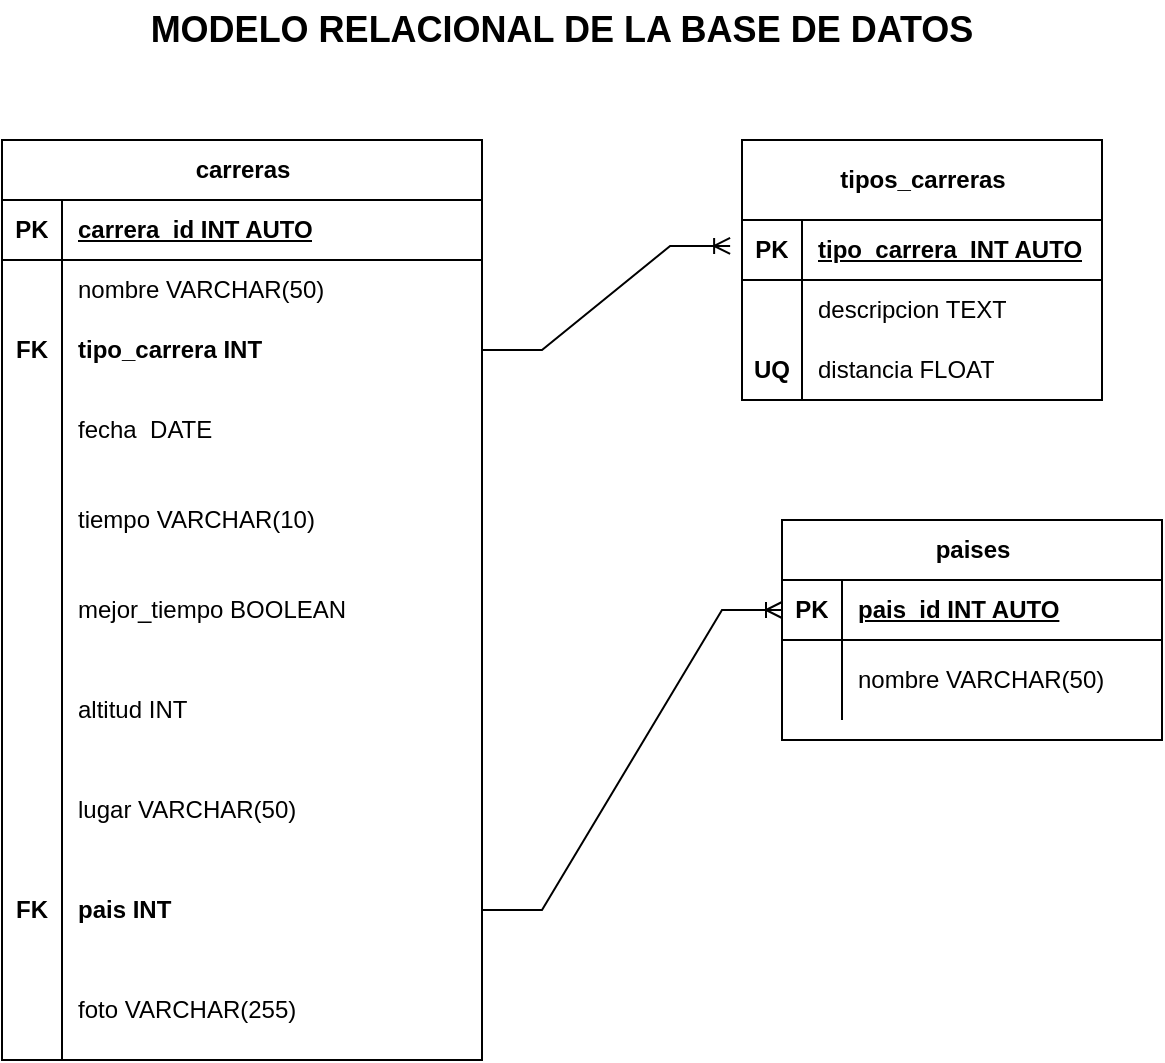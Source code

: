 <mxfile version="21.4.0" type="device">
  <diagram name="Page-1" id="haiTbo_969Md7w-d9Ty2">
    <mxGraphModel dx="1090" dy="453" grid="1" gridSize="10" guides="1" tooltips="1" connect="1" arrows="1" fold="1" page="1" pageScale="1" pageWidth="850" pageHeight="1100" math="0" shadow="0">
      <root>
        <mxCell id="0" />
        <mxCell id="1" parent="0" />
        <mxCell id="uhBUsGyWU1wg1XsKq7hP-1" value="carreras" style="shape=table;startSize=30;container=1;collapsible=1;childLayout=tableLayout;fixedRows=1;rowLines=0;fontStyle=1;align=center;resizeLast=1;html=1;" parent="1" vertex="1">
          <mxGeometry x="120" y="110" width="240" height="460" as="geometry" />
        </mxCell>
        <mxCell id="uhBUsGyWU1wg1XsKq7hP-2" value="" style="shape=tableRow;horizontal=0;startSize=0;swimlaneHead=0;swimlaneBody=0;fillColor=none;collapsible=0;dropTarget=0;points=[[0,0.5],[1,0.5]];portConstraint=eastwest;top=0;left=0;right=0;bottom=1;" parent="uhBUsGyWU1wg1XsKq7hP-1" vertex="1">
          <mxGeometry y="30" width="240" height="30" as="geometry" />
        </mxCell>
        <mxCell id="uhBUsGyWU1wg1XsKq7hP-3" value="PK" style="shape=partialRectangle;connectable=0;fillColor=none;top=0;left=0;bottom=0;right=0;fontStyle=1;overflow=hidden;whiteSpace=wrap;html=1;" parent="uhBUsGyWU1wg1XsKq7hP-2" vertex="1">
          <mxGeometry width="30" height="30" as="geometry">
            <mxRectangle width="30" height="30" as="alternateBounds" />
          </mxGeometry>
        </mxCell>
        <mxCell id="uhBUsGyWU1wg1XsKq7hP-4" value="carrera_id INT AUTO" style="shape=partialRectangle;connectable=0;fillColor=none;top=0;left=0;bottom=0;right=0;align=left;spacingLeft=6;fontStyle=5;overflow=hidden;whiteSpace=wrap;html=1;" parent="uhBUsGyWU1wg1XsKq7hP-2" vertex="1">
          <mxGeometry x="30" width="210" height="30" as="geometry">
            <mxRectangle width="210" height="30" as="alternateBounds" />
          </mxGeometry>
        </mxCell>
        <mxCell id="uhBUsGyWU1wg1XsKq7hP-5" value="" style="shape=tableRow;horizontal=0;startSize=0;swimlaneHead=0;swimlaneBody=0;fillColor=none;collapsible=0;dropTarget=0;points=[[0,0.5],[1,0.5]];portConstraint=eastwest;top=0;left=0;right=0;bottom=0;" parent="uhBUsGyWU1wg1XsKq7hP-1" vertex="1">
          <mxGeometry y="60" width="240" height="30" as="geometry" />
        </mxCell>
        <mxCell id="uhBUsGyWU1wg1XsKq7hP-6" value="" style="shape=partialRectangle;connectable=0;fillColor=none;top=0;left=0;bottom=0;right=0;editable=1;overflow=hidden;whiteSpace=wrap;html=1;" parent="uhBUsGyWU1wg1XsKq7hP-5" vertex="1">
          <mxGeometry width="30" height="30" as="geometry">
            <mxRectangle width="30" height="30" as="alternateBounds" />
          </mxGeometry>
        </mxCell>
        <mxCell id="uhBUsGyWU1wg1XsKq7hP-7" value="nombre VARCHAR(50)" style="shape=partialRectangle;connectable=0;fillColor=none;top=0;left=0;bottom=0;right=0;align=left;spacingLeft=6;overflow=hidden;whiteSpace=wrap;html=1;" parent="uhBUsGyWU1wg1XsKq7hP-5" vertex="1">
          <mxGeometry x="30" width="210" height="30" as="geometry">
            <mxRectangle width="210" height="30" as="alternateBounds" />
          </mxGeometry>
        </mxCell>
        <mxCell id="uhBUsGyWU1wg1XsKq7hP-8" value="" style="shape=tableRow;horizontal=0;startSize=0;swimlaneHead=0;swimlaneBody=0;fillColor=none;collapsible=0;dropTarget=0;points=[[0,0.5],[1,0.5]];portConstraint=eastwest;top=0;left=0;right=0;bottom=0;" parent="uhBUsGyWU1wg1XsKq7hP-1" vertex="1">
          <mxGeometry y="90" width="240" height="30" as="geometry" />
        </mxCell>
        <mxCell id="uhBUsGyWU1wg1XsKq7hP-9" value="&lt;b&gt;FK&lt;/b&gt;" style="shape=partialRectangle;connectable=0;fillColor=none;top=0;left=0;bottom=0;right=0;editable=1;overflow=hidden;whiteSpace=wrap;html=1;" parent="uhBUsGyWU1wg1XsKq7hP-8" vertex="1">
          <mxGeometry width="30" height="30" as="geometry">
            <mxRectangle width="30" height="30" as="alternateBounds" />
          </mxGeometry>
        </mxCell>
        <mxCell id="uhBUsGyWU1wg1XsKq7hP-10" value="&lt;font style=&quot;font-size: 12px;&quot;&gt;&lt;b style=&quot;&quot;&gt;tipo_carrera INT&lt;/b&gt;&lt;/font&gt;" style="shape=partialRectangle;connectable=0;fillColor=none;top=0;left=0;bottom=0;right=0;align=left;spacingLeft=6;overflow=hidden;whiteSpace=wrap;html=1;" parent="uhBUsGyWU1wg1XsKq7hP-8" vertex="1">
          <mxGeometry x="30" width="210" height="30" as="geometry">
            <mxRectangle width="210" height="30" as="alternateBounds" />
          </mxGeometry>
        </mxCell>
        <mxCell id="uhBUsGyWU1wg1XsKq7hP-11" value="" style="shape=tableRow;horizontal=0;startSize=0;swimlaneHead=0;swimlaneBody=0;fillColor=none;collapsible=0;dropTarget=0;points=[[0,0.5],[1,0.5]];portConstraint=eastwest;top=0;left=0;right=0;bottom=0;" parent="uhBUsGyWU1wg1XsKq7hP-1" vertex="1">
          <mxGeometry y="120" width="240" height="50" as="geometry" />
        </mxCell>
        <mxCell id="uhBUsGyWU1wg1XsKq7hP-12" value="" style="shape=partialRectangle;connectable=0;fillColor=none;top=0;left=0;bottom=0;right=0;editable=1;overflow=hidden;whiteSpace=wrap;html=1;" parent="uhBUsGyWU1wg1XsKq7hP-11" vertex="1">
          <mxGeometry width="30" height="50" as="geometry">
            <mxRectangle width="30" height="50" as="alternateBounds" />
          </mxGeometry>
        </mxCell>
        <mxCell id="uhBUsGyWU1wg1XsKq7hP-13" value="fecha&amp;nbsp; DATE" style="shape=partialRectangle;connectable=0;fillColor=none;top=0;left=0;bottom=0;right=0;align=left;spacingLeft=6;overflow=hidden;whiteSpace=wrap;html=1;" parent="uhBUsGyWU1wg1XsKq7hP-11" vertex="1">
          <mxGeometry x="30" width="210" height="50" as="geometry">
            <mxRectangle width="210" height="50" as="alternateBounds" />
          </mxGeometry>
        </mxCell>
        <mxCell id="uhBUsGyWU1wg1XsKq7hP-53" value="" style="shape=tableRow;horizontal=0;startSize=0;swimlaneHead=0;swimlaneBody=0;fillColor=none;collapsible=0;dropTarget=0;points=[[0,0.5],[1,0.5]];portConstraint=eastwest;top=0;left=0;right=0;bottom=0;" parent="uhBUsGyWU1wg1XsKq7hP-1" vertex="1">
          <mxGeometry y="170" width="240" height="40" as="geometry" />
        </mxCell>
        <mxCell id="uhBUsGyWU1wg1XsKq7hP-54" value="" style="shape=partialRectangle;connectable=0;fillColor=none;top=0;left=0;bottom=0;right=0;editable=1;overflow=hidden;whiteSpace=wrap;html=1;" parent="uhBUsGyWU1wg1XsKq7hP-53" vertex="1">
          <mxGeometry width="30" height="40" as="geometry">
            <mxRectangle width="30" height="40" as="alternateBounds" />
          </mxGeometry>
        </mxCell>
        <mxCell id="uhBUsGyWU1wg1XsKq7hP-55" value="tiempo VARCHAR(10)" style="shape=partialRectangle;connectable=0;fillColor=none;top=0;left=0;bottom=0;right=0;align=left;spacingLeft=6;overflow=hidden;whiteSpace=wrap;html=1;" parent="uhBUsGyWU1wg1XsKq7hP-53" vertex="1">
          <mxGeometry x="30" width="210" height="40" as="geometry">
            <mxRectangle width="210" height="40" as="alternateBounds" />
          </mxGeometry>
        </mxCell>
        <mxCell id="uhBUsGyWU1wg1XsKq7hP-56" value="" style="shape=tableRow;horizontal=0;startSize=0;swimlaneHead=0;swimlaneBody=0;fillColor=none;collapsible=0;dropTarget=0;points=[[0,0.5],[1,0.5]];portConstraint=eastwest;top=0;left=0;right=0;bottom=0;" parent="uhBUsGyWU1wg1XsKq7hP-1" vertex="1">
          <mxGeometry y="210" width="240" height="50" as="geometry" />
        </mxCell>
        <mxCell id="uhBUsGyWU1wg1XsKq7hP-57" value="" style="shape=partialRectangle;connectable=0;fillColor=none;top=0;left=0;bottom=0;right=0;editable=1;overflow=hidden;whiteSpace=wrap;html=1;" parent="uhBUsGyWU1wg1XsKq7hP-56" vertex="1">
          <mxGeometry width="30" height="50" as="geometry">
            <mxRectangle width="30" height="50" as="alternateBounds" />
          </mxGeometry>
        </mxCell>
        <mxCell id="uhBUsGyWU1wg1XsKq7hP-58" value="mejor_tiempo BOOLEAN" style="shape=partialRectangle;connectable=0;fillColor=none;top=0;left=0;bottom=0;right=0;align=left;spacingLeft=6;overflow=hidden;whiteSpace=wrap;html=1;" parent="uhBUsGyWU1wg1XsKq7hP-56" vertex="1">
          <mxGeometry x="30" width="210" height="50" as="geometry">
            <mxRectangle width="210" height="50" as="alternateBounds" />
          </mxGeometry>
        </mxCell>
        <mxCell id="uhBUsGyWU1wg1XsKq7hP-59" value="" style="shape=tableRow;horizontal=0;startSize=0;swimlaneHead=0;swimlaneBody=0;fillColor=none;collapsible=0;dropTarget=0;points=[[0,0.5],[1,0.5]];portConstraint=eastwest;top=0;left=0;right=0;bottom=0;" parent="uhBUsGyWU1wg1XsKq7hP-1" vertex="1">
          <mxGeometry y="260" width="240" height="50" as="geometry" />
        </mxCell>
        <mxCell id="uhBUsGyWU1wg1XsKq7hP-60" value="" style="shape=partialRectangle;connectable=0;fillColor=none;top=0;left=0;bottom=0;right=0;editable=1;overflow=hidden;whiteSpace=wrap;html=1;" parent="uhBUsGyWU1wg1XsKq7hP-59" vertex="1">
          <mxGeometry width="30" height="50" as="geometry">
            <mxRectangle width="30" height="50" as="alternateBounds" />
          </mxGeometry>
        </mxCell>
        <mxCell id="uhBUsGyWU1wg1XsKq7hP-61" value="altitud INT" style="shape=partialRectangle;connectable=0;fillColor=none;top=0;left=0;bottom=0;right=0;align=left;spacingLeft=6;overflow=hidden;whiteSpace=wrap;html=1;" parent="uhBUsGyWU1wg1XsKq7hP-59" vertex="1">
          <mxGeometry x="30" width="210" height="50" as="geometry">
            <mxRectangle width="210" height="50" as="alternateBounds" />
          </mxGeometry>
        </mxCell>
        <mxCell id="uhBUsGyWU1wg1XsKq7hP-62" value="" style="shape=tableRow;horizontal=0;startSize=0;swimlaneHead=0;swimlaneBody=0;fillColor=none;collapsible=0;dropTarget=0;points=[[0,0.5],[1,0.5]];portConstraint=eastwest;top=0;left=0;right=0;bottom=0;" parent="uhBUsGyWU1wg1XsKq7hP-1" vertex="1">
          <mxGeometry y="310" width="240" height="50" as="geometry" />
        </mxCell>
        <mxCell id="uhBUsGyWU1wg1XsKq7hP-63" value="" style="shape=partialRectangle;connectable=0;fillColor=none;top=0;left=0;bottom=0;right=0;editable=1;overflow=hidden;whiteSpace=wrap;html=1;" parent="uhBUsGyWU1wg1XsKq7hP-62" vertex="1">
          <mxGeometry width="30" height="50" as="geometry">
            <mxRectangle width="30" height="50" as="alternateBounds" />
          </mxGeometry>
        </mxCell>
        <mxCell id="uhBUsGyWU1wg1XsKq7hP-64" value="lugar VARCHAR(50)" style="shape=partialRectangle;connectable=0;fillColor=none;top=0;left=0;bottom=0;right=0;align=left;spacingLeft=6;overflow=hidden;whiteSpace=wrap;html=1;" parent="uhBUsGyWU1wg1XsKq7hP-62" vertex="1">
          <mxGeometry x="30" width="210" height="50" as="geometry">
            <mxRectangle width="210" height="50" as="alternateBounds" />
          </mxGeometry>
        </mxCell>
        <mxCell id="uhBUsGyWU1wg1XsKq7hP-65" value="" style="shape=tableRow;horizontal=0;startSize=0;swimlaneHead=0;swimlaneBody=0;fillColor=none;collapsible=0;dropTarget=0;points=[[0,0.5],[1,0.5]];portConstraint=eastwest;top=0;left=0;right=0;bottom=0;" parent="uhBUsGyWU1wg1XsKq7hP-1" vertex="1">
          <mxGeometry y="360" width="240" height="50" as="geometry" />
        </mxCell>
        <mxCell id="uhBUsGyWU1wg1XsKq7hP-66" value="&lt;b&gt;FK&lt;/b&gt;" style="shape=partialRectangle;connectable=0;fillColor=none;top=0;left=0;bottom=0;right=0;editable=1;overflow=hidden;whiteSpace=wrap;html=1;" parent="uhBUsGyWU1wg1XsKq7hP-65" vertex="1">
          <mxGeometry width="30" height="50" as="geometry">
            <mxRectangle width="30" height="50" as="alternateBounds" />
          </mxGeometry>
        </mxCell>
        <mxCell id="uhBUsGyWU1wg1XsKq7hP-67" value="&lt;b&gt;pais INT&lt;/b&gt;" style="shape=partialRectangle;connectable=0;fillColor=none;top=0;left=0;bottom=0;right=0;align=left;spacingLeft=6;overflow=hidden;whiteSpace=wrap;html=1;" parent="uhBUsGyWU1wg1XsKq7hP-65" vertex="1">
          <mxGeometry x="30" width="210" height="50" as="geometry">
            <mxRectangle width="210" height="50" as="alternateBounds" />
          </mxGeometry>
        </mxCell>
        <mxCell id="uhBUsGyWU1wg1XsKq7hP-68" value="" style="shape=tableRow;horizontal=0;startSize=0;swimlaneHead=0;swimlaneBody=0;fillColor=none;collapsible=0;dropTarget=0;points=[[0,0.5],[1,0.5]];portConstraint=eastwest;top=0;left=0;right=0;bottom=0;" parent="uhBUsGyWU1wg1XsKq7hP-1" vertex="1">
          <mxGeometry y="410" width="240" height="50" as="geometry" />
        </mxCell>
        <mxCell id="uhBUsGyWU1wg1XsKq7hP-69" value="" style="shape=partialRectangle;connectable=0;fillColor=none;top=0;left=0;bottom=0;right=0;editable=1;overflow=hidden;whiteSpace=wrap;html=1;" parent="uhBUsGyWU1wg1XsKq7hP-68" vertex="1">
          <mxGeometry width="30" height="50" as="geometry">
            <mxRectangle width="30" height="50" as="alternateBounds" />
          </mxGeometry>
        </mxCell>
        <mxCell id="uhBUsGyWU1wg1XsKq7hP-70" value="foto VARCHAR(255)" style="shape=partialRectangle;connectable=0;fillColor=none;top=0;left=0;bottom=0;right=0;align=left;spacingLeft=6;overflow=hidden;whiteSpace=wrap;html=1;" parent="uhBUsGyWU1wg1XsKq7hP-68" vertex="1">
          <mxGeometry x="30" width="210" height="50" as="geometry">
            <mxRectangle width="210" height="50" as="alternateBounds" />
          </mxGeometry>
        </mxCell>
        <mxCell id="uhBUsGyWU1wg1XsKq7hP-71" value="tipos_carreras" style="shape=table;startSize=40;container=1;collapsible=1;childLayout=tableLayout;fixedRows=1;rowLines=0;fontStyle=1;align=center;resizeLast=1;html=1;" parent="1" vertex="1">
          <mxGeometry x="490" y="110" width="180" height="130" as="geometry" />
        </mxCell>
        <mxCell id="uhBUsGyWU1wg1XsKq7hP-72" value="" style="shape=tableRow;horizontal=0;startSize=0;swimlaneHead=0;swimlaneBody=0;fillColor=none;collapsible=0;dropTarget=0;points=[[0,0.5],[1,0.5]];portConstraint=eastwest;top=0;left=0;right=0;bottom=1;" parent="uhBUsGyWU1wg1XsKq7hP-71" vertex="1">
          <mxGeometry y="40" width="180" height="30" as="geometry" />
        </mxCell>
        <mxCell id="uhBUsGyWU1wg1XsKq7hP-73" value="PK" style="shape=partialRectangle;connectable=0;fillColor=none;top=0;left=0;bottom=0;right=0;fontStyle=1;overflow=hidden;whiteSpace=wrap;html=1;" parent="uhBUsGyWU1wg1XsKq7hP-72" vertex="1">
          <mxGeometry width="30" height="30" as="geometry">
            <mxRectangle width="30" height="30" as="alternateBounds" />
          </mxGeometry>
        </mxCell>
        <mxCell id="uhBUsGyWU1wg1XsKq7hP-74" value="tipo_carrera&amp;nbsp; INT AUTO" style="shape=partialRectangle;connectable=0;fillColor=none;top=0;left=0;bottom=0;right=0;align=left;spacingLeft=6;fontStyle=5;overflow=hidden;whiteSpace=wrap;html=1;" parent="uhBUsGyWU1wg1XsKq7hP-72" vertex="1">
          <mxGeometry x="30" width="150" height="30" as="geometry">
            <mxRectangle width="150" height="30" as="alternateBounds" />
          </mxGeometry>
        </mxCell>
        <mxCell id="uhBUsGyWU1wg1XsKq7hP-75" value="" style="shape=tableRow;horizontal=0;startSize=0;swimlaneHead=0;swimlaneBody=0;fillColor=none;collapsible=0;dropTarget=0;points=[[0,0.5],[1,0.5]];portConstraint=eastwest;top=0;left=0;right=0;bottom=0;" parent="uhBUsGyWU1wg1XsKq7hP-71" vertex="1">
          <mxGeometry y="70" width="180" height="30" as="geometry" />
        </mxCell>
        <mxCell id="uhBUsGyWU1wg1XsKq7hP-76" value="" style="shape=partialRectangle;connectable=0;fillColor=none;top=0;left=0;bottom=0;right=0;editable=1;overflow=hidden;whiteSpace=wrap;html=1;" parent="uhBUsGyWU1wg1XsKq7hP-75" vertex="1">
          <mxGeometry width="30" height="30" as="geometry">
            <mxRectangle width="30" height="30" as="alternateBounds" />
          </mxGeometry>
        </mxCell>
        <mxCell id="uhBUsGyWU1wg1XsKq7hP-77" value="descripcion TEXT" style="shape=partialRectangle;connectable=0;fillColor=none;top=0;left=0;bottom=0;right=0;align=left;spacingLeft=6;overflow=hidden;whiteSpace=wrap;html=1;" parent="uhBUsGyWU1wg1XsKq7hP-75" vertex="1">
          <mxGeometry x="30" width="150" height="30" as="geometry">
            <mxRectangle width="150" height="30" as="alternateBounds" />
          </mxGeometry>
        </mxCell>
        <mxCell id="uhBUsGyWU1wg1XsKq7hP-78" value="" style="shape=tableRow;horizontal=0;startSize=0;swimlaneHead=0;swimlaneBody=0;fillColor=none;collapsible=0;dropTarget=0;points=[[0,0.5],[1,0.5]];portConstraint=eastwest;top=0;left=0;right=0;bottom=0;" parent="uhBUsGyWU1wg1XsKq7hP-71" vertex="1">
          <mxGeometry y="100" width="180" height="30" as="geometry" />
        </mxCell>
        <mxCell id="uhBUsGyWU1wg1XsKq7hP-79" value="&lt;b&gt;UQ&lt;/b&gt;" style="shape=partialRectangle;connectable=0;fillColor=none;top=0;left=0;bottom=0;right=0;editable=1;overflow=hidden;whiteSpace=wrap;html=1;" parent="uhBUsGyWU1wg1XsKq7hP-78" vertex="1">
          <mxGeometry width="30" height="30" as="geometry">
            <mxRectangle width="30" height="30" as="alternateBounds" />
          </mxGeometry>
        </mxCell>
        <mxCell id="uhBUsGyWU1wg1XsKq7hP-80" value="distancia FLOAT" style="shape=partialRectangle;connectable=0;fillColor=none;top=0;left=0;bottom=0;right=0;align=left;spacingLeft=6;overflow=hidden;whiteSpace=wrap;html=1;" parent="uhBUsGyWU1wg1XsKq7hP-78" vertex="1">
          <mxGeometry x="30" width="150" height="30" as="geometry">
            <mxRectangle width="150" height="30" as="alternateBounds" />
          </mxGeometry>
        </mxCell>
        <mxCell id="uhBUsGyWU1wg1XsKq7hP-84" value="paises" style="shape=table;startSize=30;container=1;collapsible=1;childLayout=tableLayout;fixedRows=1;rowLines=0;fontStyle=1;align=center;resizeLast=1;html=1;" parent="1" vertex="1">
          <mxGeometry x="510" y="300" width="190" height="110" as="geometry" />
        </mxCell>
        <mxCell id="uhBUsGyWU1wg1XsKq7hP-85" value="" style="shape=tableRow;horizontal=0;startSize=0;swimlaneHead=0;swimlaneBody=0;fillColor=none;collapsible=0;dropTarget=0;points=[[0,0.5],[1,0.5]];portConstraint=eastwest;top=0;left=0;right=0;bottom=1;" parent="uhBUsGyWU1wg1XsKq7hP-84" vertex="1">
          <mxGeometry y="30" width="190" height="30" as="geometry" />
        </mxCell>
        <mxCell id="uhBUsGyWU1wg1XsKq7hP-86" value="PK" style="shape=partialRectangle;connectable=0;fillColor=none;top=0;left=0;bottom=0;right=0;fontStyle=1;overflow=hidden;whiteSpace=wrap;html=1;" parent="uhBUsGyWU1wg1XsKq7hP-85" vertex="1">
          <mxGeometry width="30" height="30" as="geometry">
            <mxRectangle width="30" height="30" as="alternateBounds" />
          </mxGeometry>
        </mxCell>
        <mxCell id="uhBUsGyWU1wg1XsKq7hP-87" value="pais_id INT AUTO" style="shape=partialRectangle;connectable=0;fillColor=none;top=0;left=0;bottom=0;right=0;align=left;spacingLeft=6;fontStyle=5;overflow=hidden;whiteSpace=wrap;html=1;" parent="uhBUsGyWU1wg1XsKq7hP-85" vertex="1">
          <mxGeometry x="30" width="160" height="30" as="geometry">
            <mxRectangle width="160" height="30" as="alternateBounds" />
          </mxGeometry>
        </mxCell>
        <mxCell id="uhBUsGyWU1wg1XsKq7hP-88" value="" style="shape=tableRow;horizontal=0;startSize=0;swimlaneHead=0;swimlaneBody=0;fillColor=none;collapsible=0;dropTarget=0;points=[[0,0.5],[1,0.5]];portConstraint=eastwest;top=0;left=0;right=0;bottom=0;" parent="uhBUsGyWU1wg1XsKq7hP-84" vertex="1">
          <mxGeometry y="60" width="190" height="40" as="geometry" />
        </mxCell>
        <mxCell id="uhBUsGyWU1wg1XsKq7hP-89" value="" style="shape=partialRectangle;connectable=0;fillColor=none;top=0;left=0;bottom=0;right=0;editable=1;overflow=hidden;whiteSpace=wrap;html=1;" parent="uhBUsGyWU1wg1XsKq7hP-88" vertex="1">
          <mxGeometry width="30" height="40" as="geometry">
            <mxRectangle width="30" height="40" as="alternateBounds" />
          </mxGeometry>
        </mxCell>
        <mxCell id="uhBUsGyWU1wg1XsKq7hP-90" value="nombre VARCHAR(50)" style="shape=partialRectangle;connectable=0;fillColor=none;top=0;left=0;bottom=0;right=0;align=left;spacingLeft=6;overflow=hidden;whiteSpace=wrap;html=1;" parent="uhBUsGyWU1wg1XsKq7hP-88" vertex="1">
          <mxGeometry x="30" width="160" height="40" as="geometry">
            <mxRectangle width="160" height="40" as="alternateBounds" />
          </mxGeometry>
        </mxCell>
        <mxCell id="uhBUsGyWU1wg1XsKq7hP-101" value="&lt;font style=&quot;font-size: 18px;&quot;&gt;&lt;b&gt;MODELO RELACIONAL DE LA BASE DE DATOS&lt;/b&gt;&lt;/font&gt;" style="text;strokeColor=none;align=center;fillColor=none;html=1;verticalAlign=middle;whiteSpace=wrap;rounded=0;" parent="1" vertex="1">
          <mxGeometry x="180" y="40" width="440" height="30" as="geometry" />
        </mxCell>
        <mxCell id="4AV9PLeCEPItCta023Gc-3" value="" style="edgeStyle=entityRelationEdgeStyle;fontSize=12;html=1;endArrow=ERoneToMany;rounded=0;entryX=-0.033;entryY=0.433;entryDx=0;entryDy=0;entryPerimeter=0;" edge="1" parent="1" source="uhBUsGyWU1wg1XsKq7hP-8" target="uhBUsGyWU1wg1XsKq7hP-72">
          <mxGeometry width="100" height="100" relative="1" as="geometry">
            <mxPoint x="360" y="220" as="sourcePoint" />
            <mxPoint x="480" y="160" as="targetPoint" />
          </mxGeometry>
        </mxCell>
        <mxCell id="4AV9PLeCEPItCta023Gc-4" value="" style="edgeStyle=entityRelationEdgeStyle;fontSize=12;html=1;endArrow=ERoneToMany;rounded=0;entryX=0;entryY=0.5;entryDx=0;entryDy=0;exitX=1;exitY=0.5;exitDx=0;exitDy=0;" edge="1" parent="1" source="uhBUsGyWU1wg1XsKq7hP-65" target="uhBUsGyWU1wg1XsKq7hP-85">
          <mxGeometry width="100" height="100" relative="1" as="geometry">
            <mxPoint x="370" y="500" as="sourcePoint" />
            <mxPoint x="470" y="400" as="targetPoint" />
          </mxGeometry>
        </mxCell>
      </root>
    </mxGraphModel>
  </diagram>
</mxfile>
